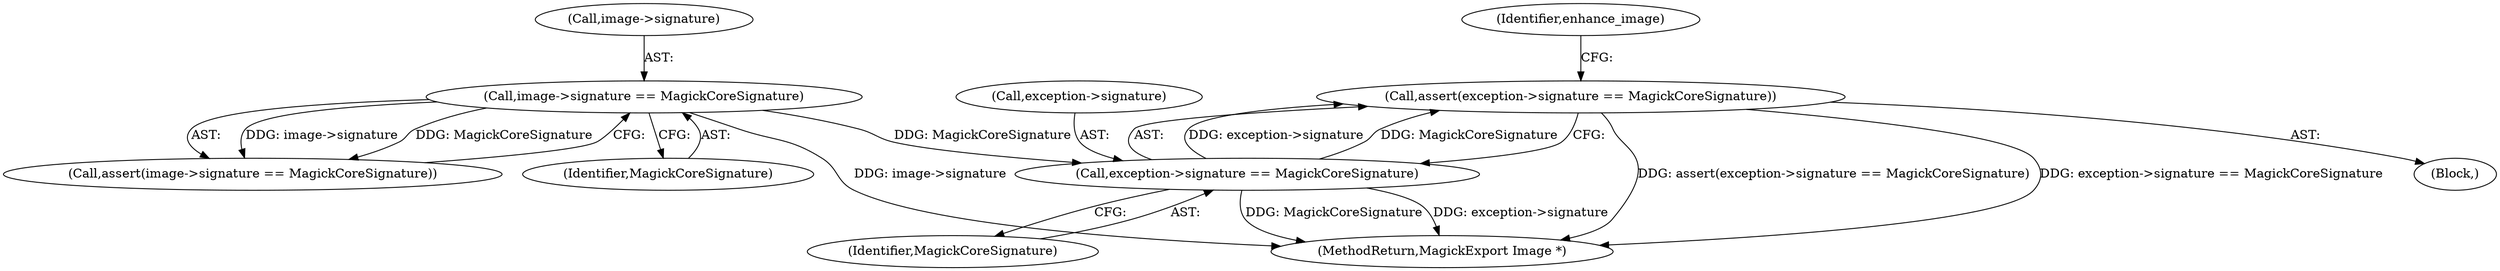 digraph "0_ImageMagick_d4fc44b58a14f76b1ac997517d742ee12c9dc5d3@API" {
"1000392" [label="(Call,assert(exception->signature == MagickCoreSignature))"];
"1000393" [label="(Call,exception->signature == MagickCoreSignature)"];
"1000366" [label="(Call,image->signature == MagickCoreSignature)"];
"1000365" [label="(Call,assert(image->signature == MagickCoreSignature))"];
"1000392" [label="(Call,assert(exception->signature == MagickCoreSignature))"];
"1000370" [label="(Identifier,MagickCoreSignature)"];
"1000397" [label="(Identifier,MagickCoreSignature)"];
"1000367" [label="(Call,image->signature)"];
"1000393" [label="(Call,exception->signature == MagickCoreSignature)"];
"1000366" [label="(Call,image->signature == MagickCoreSignature)"];
"1000394" [label="(Call,exception->signature)"];
"1000399" [label="(Identifier,enhance_image)"];
"1000815" [label="(MethodReturn,MagickExport Image *)"];
"1000105" [label="(Block,)"];
"1000392" -> "1000105"  [label="AST: "];
"1000392" -> "1000393"  [label="CFG: "];
"1000393" -> "1000392"  [label="AST: "];
"1000399" -> "1000392"  [label="CFG: "];
"1000392" -> "1000815"  [label="DDG: assert(exception->signature == MagickCoreSignature)"];
"1000392" -> "1000815"  [label="DDG: exception->signature == MagickCoreSignature"];
"1000393" -> "1000392"  [label="DDG: exception->signature"];
"1000393" -> "1000392"  [label="DDG: MagickCoreSignature"];
"1000393" -> "1000397"  [label="CFG: "];
"1000394" -> "1000393"  [label="AST: "];
"1000397" -> "1000393"  [label="AST: "];
"1000393" -> "1000815"  [label="DDG: MagickCoreSignature"];
"1000393" -> "1000815"  [label="DDG: exception->signature"];
"1000366" -> "1000393"  [label="DDG: MagickCoreSignature"];
"1000366" -> "1000365"  [label="AST: "];
"1000366" -> "1000370"  [label="CFG: "];
"1000367" -> "1000366"  [label="AST: "];
"1000370" -> "1000366"  [label="AST: "];
"1000365" -> "1000366"  [label="CFG: "];
"1000366" -> "1000815"  [label="DDG: image->signature"];
"1000366" -> "1000365"  [label="DDG: image->signature"];
"1000366" -> "1000365"  [label="DDG: MagickCoreSignature"];
}
